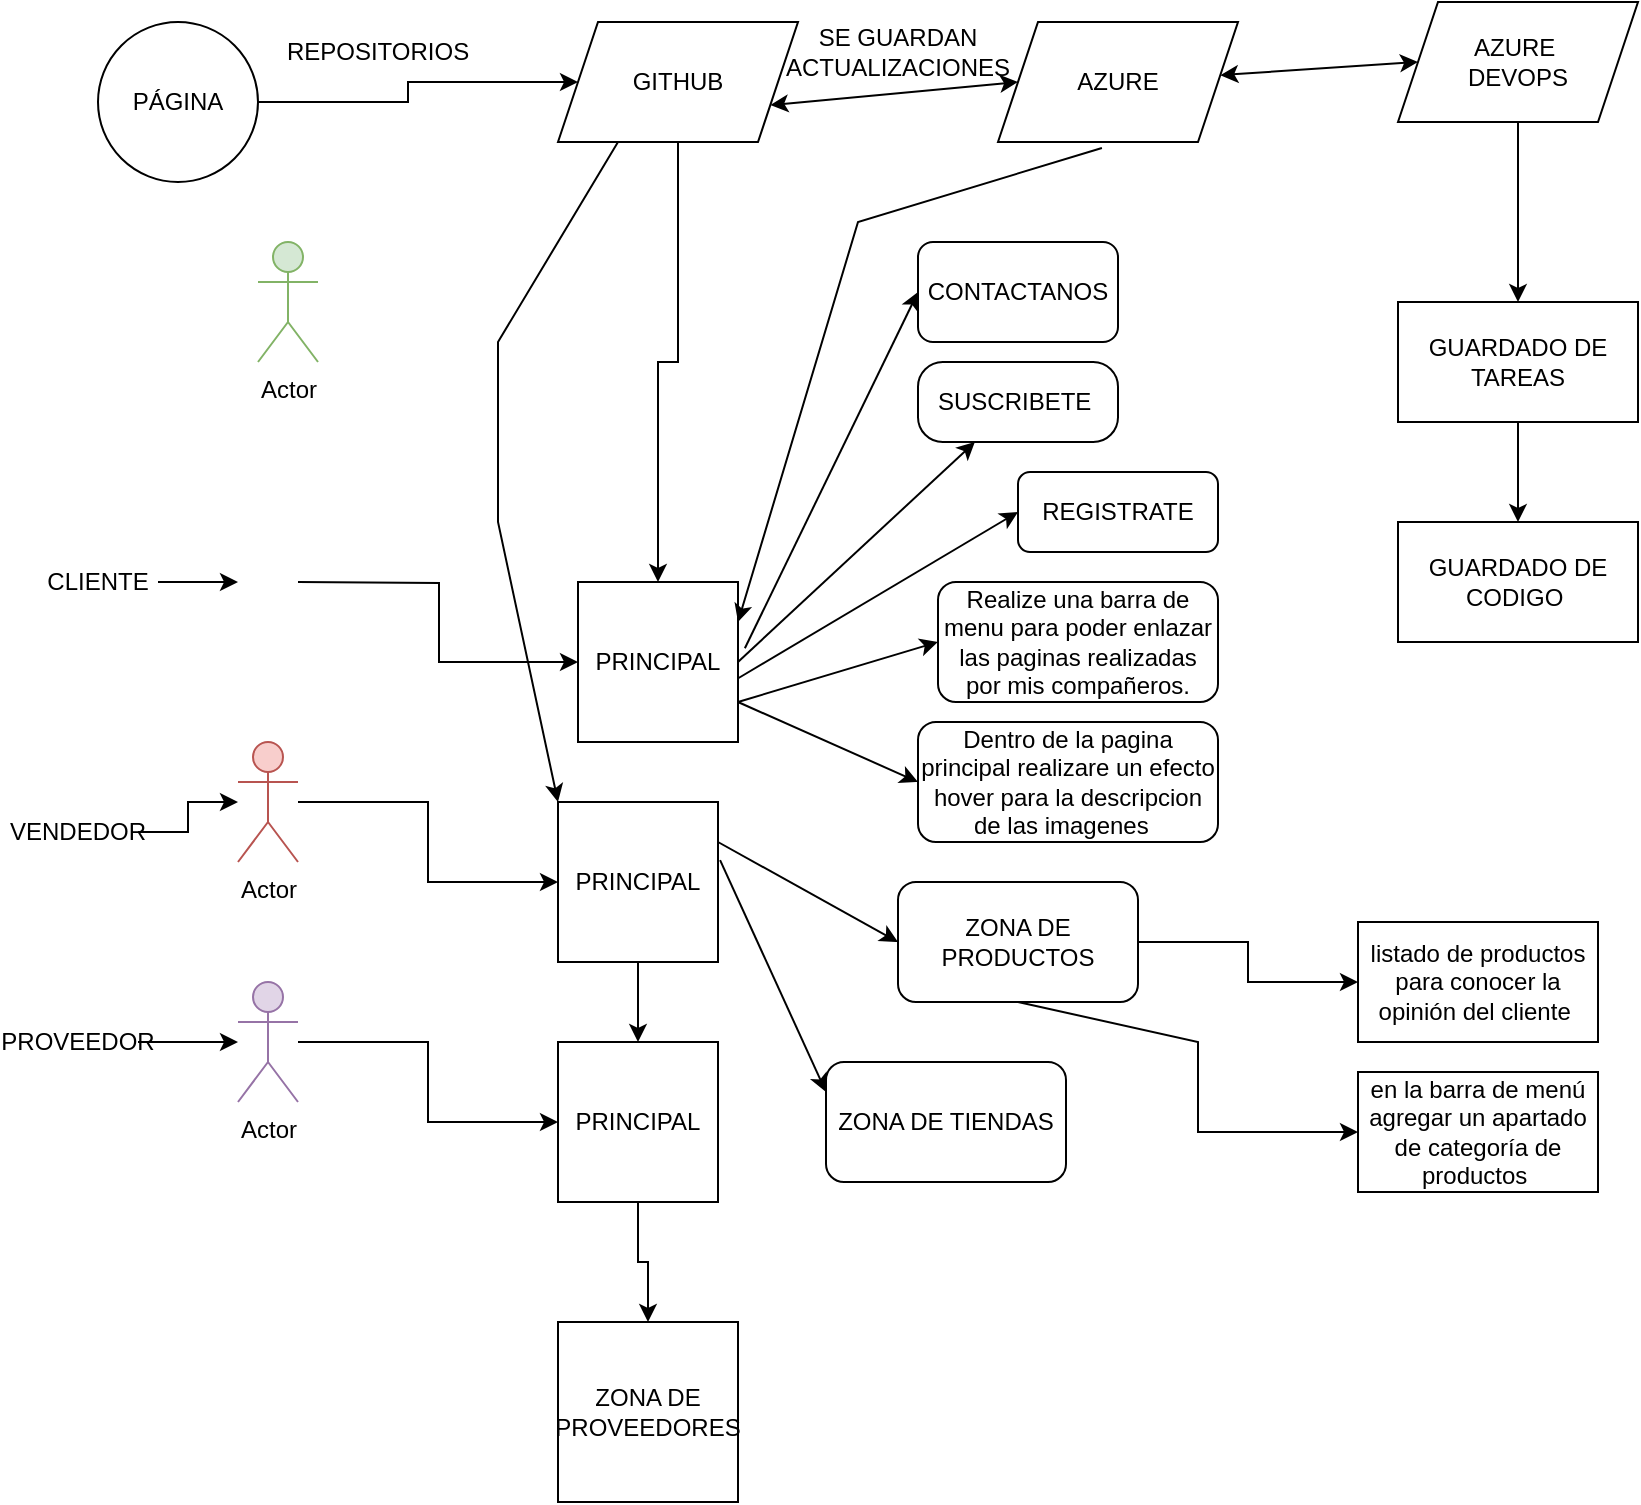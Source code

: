 <mxfile version="15.5.8" type="github">
  <diagram id="lt4WknSjMBYcSYlyQiBh" name="Page-1">
    <mxGraphModel dx="879" dy="519" grid="1" gridSize="10" guides="1" tooltips="1" connect="1" arrows="1" fold="1" page="1" pageScale="1" pageWidth="827" pageHeight="1169" math="0" shadow="0">
      <root>
        <mxCell id="0" />
        <mxCell id="1" parent="0" />
        <mxCell id="WFsqFu4l9Cx14EU4Y3KX-20" value="" style="edgeStyle=orthogonalEdgeStyle;rounded=0;orthogonalLoop=1;jettySize=auto;html=1;" parent="1" target="WFsqFu4l9Cx14EU4Y3KX-15" edge="1">
          <mxGeometry relative="1" as="geometry">
            <mxPoint x="150" y="300" as="sourcePoint" />
          </mxGeometry>
        </mxCell>
        <mxCell id="WFsqFu4l9Cx14EU4Y3KX-1" value="Actor" style="shape=umlActor;verticalLabelPosition=bottom;verticalAlign=top;html=1;outlineConnect=0;fillColor=#d5e8d4;strokeColor=#82b366;" parent="1" vertex="1">
          <mxGeometry x="130" y="130" width="30" height="60" as="geometry" />
        </mxCell>
        <mxCell id="WFsqFu4l9Cx14EU4Y3KX-19" value="" style="edgeStyle=orthogonalEdgeStyle;rounded=0;orthogonalLoop=1;jettySize=auto;html=1;" parent="1" source="WFsqFu4l9Cx14EU4Y3KX-2" target="WFsqFu4l9Cx14EU4Y3KX-16" edge="1">
          <mxGeometry relative="1" as="geometry" />
        </mxCell>
        <mxCell id="WFsqFu4l9Cx14EU4Y3KX-2" value="Actor" style="shape=umlActor;verticalLabelPosition=bottom;verticalAlign=top;html=1;outlineConnect=0;fillColor=#f8cecc;strokeColor=#b85450;" parent="1" vertex="1">
          <mxGeometry x="120" y="380" width="30" height="60" as="geometry" />
        </mxCell>
        <mxCell id="WFsqFu4l9Cx14EU4Y3KX-18" value="" style="edgeStyle=orthogonalEdgeStyle;rounded=0;orthogonalLoop=1;jettySize=auto;html=1;" parent="1" source="WFsqFu4l9Cx14EU4Y3KX-3" target="WFsqFu4l9Cx14EU4Y3KX-17" edge="1">
          <mxGeometry relative="1" as="geometry" />
        </mxCell>
        <mxCell id="WFsqFu4l9Cx14EU4Y3KX-3" value="Actor" style="shape=umlActor;verticalLabelPosition=bottom;verticalAlign=top;html=1;outlineConnect=0;fillColor=#e1d5e7;strokeColor=#9673a6;" parent="1" vertex="1">
          <mxGeometry x="120" y="500" width="30" height="60" as="geometry" />
        </mxCell>
        <mxCell id="WFsqFu4l9Cx14EU4Y3KX-7" value="" style="edgeStyle=orthogonalEdgeStyle;rounded=0;orthogonalLoop=1;jettySize=auto;html=1;" parent="1" source="WFsqFu4l9Cx14EU4Y3KX-4" target="WFsqFu4l9Cx14EU4Y3KX-5" edge="1">
          <mxGeometry relative="1" as="geometry" />
        </mxCell>
        <mxCell id="WFsqFu4l9Cx14EU4Y3KX-4" value="PÁGINA" style="ellipse;whiteSpace=wrap;html=1;aspect=fixed;" parent="1" vertex="1">
          <mxGeometry x="50" y="20" width="80" height="80" as="geometry" />
        </mxCell>
        <mxCell id="WFsqFu4l9Cx14EU4Y3KX-21" value="" style="edgeStyle=orthogonalEdgeStyle;rounded=0;orthogonalLoop=1;jettySize=auto;html=1;" parent="1" source="WFsqFu4l9Cx14EU4Y3KX-5" target="WFsqFu4l9Cx14EU4Y3KX-15" edge="1">
          <mxGeometry relative="1" as="geometry" />
        </mxCell>
        <mxCell id="WFsqFu4l9Cx14EU4Y3KX-5" value="GITHUB" style="shape=parallelogram;perimeter=parallelogramPerimeter;whiteSpace=wrap;html=1;fixedSize=1;" parent="1" vertex="1">
          <mxGeometry x="280" y="20" width="120" height="60" as="geometry" />
        </mxCell>
        <mxCell id="WFsqFu4l9Cx14EU4Y3KX-6" value="AZURE" style="shape=parallelogram;perimeter=parallelogramPerimeter;whiteSpace=wrap;html=1;fixedSize=1;" parent="1" vertex="1">
          <mxGeometry x="500" y="20" width="120" height="60" as="geometry" />
        </mxCell>
        <mxCell id="WFsqFu4l9Cx14EU4Y3KX-10" value="" style="edgeStyle=orthogonalEdgeStyle;rounded=0;orthogonalLoop=1;jettySize=auto;html=1;" parent="1" source="WFsqFu4l9Cx14EU4Y3KX-9" edge="1">
          <mxGeometry relative="1" as="geometry">
            <mxPoint x="120" y="300" as="targetPoint" />
          </mxGeometry>
        </mxCell>
        <mxCell id="WFsqFu4l9Cx14EU4Y3KX-9" value="CLIENTE" style="text;html=1;strokeColor=none;fillColor=none;align=center;verticalAlign=middle;whiteSpace=wrap;rounded=0;" parent="1" vertex="1">
          <mxGeometry x="20" y="285" width="60" height="30" as="geometry" />
        </mxCell>
        <mxCell id="WFsqFu4l9Cx14EU4Y3KX-12" value="" style="edgeStyle=orthogonalEdgeStyle;rounded=0;orthogonalLoop=1;jettySize=auto;html=1;" parent="1" source="WFsqFu4l9Cx14EU4Y3KX-11" target="WFsqFu4l9Cx14EU4Y3KX-2" edge="1">
          <mxGeometry relative="1" as="geometry" />
        </mxCell>
        <mxCell id="WFsqFu4l9Cx14EU4Y3KX-11" value="VENDEDOR" style="text;html=1;strokeColor=none;fillColor=none;align=center;verticalAlign=middle;whiteSpace=wrap;rounded=0;" parent="1" vertex="1">
          <mxGeometry x="10" y="410" width="60" height="30" as="geometry" />
        </mxCell>
        <mxCell id="WFsqFu4l9Cx14EU4Y3KX-14" value="" style="edgeStyle=orthogonalEdgeStyle;rounded=0;orthogonalLoop=1;jettySize=auto;html=1;" parent="1" source="WFsqFu4l9Cx14EU4Y3KX-13" target="WFsqFu4l9Cx14EU4Y3KX-3" edge="1">
          <mxGeometry relative="1" as="geometry" />
        </mxCell>
        <mxCell id="WFsqFu4l9Cx14EU4Y3KX-13" value="PROVEEDOR" style="text;html=1;strokeColor=none;fillColor=none;align=center;verticalAlign=middle;whiteSpace=wrap;rounded=0;" parent="1" vertex="1">
          <mxGeometry x="10" y="515" width="60" height="30" as="geometry" />
        </mxCell>
        <mxCell id="WFsqFu4l9Cx14EU4Y3KX-15" value="PRINCIPAL" style="whiteSpace=wrap;html=1;aspect=fixed;" parent="1" vertex="1">
          <mxGeometry x="290" y="300" width="80" height="80" as="geometry" />
        </mxCell>
        <mxCell id="WFsqFu4l9Cx14EU4Y3KX-26" value="" style="edgeStyle=orthogonalEdgeStyle;rounded=0;orthogonalLoop=1;jettySize=auto;html=1;" parent="1" source="WFsqFu4l9Cx14EU4Y3KX-16" target="WFsqFu4l9Cx14EU4Y3KX-17" edge="1">
          <mxGeometry relative="1" as="geometry" />
        </mxCell>
        <mxCell id="WFsqFu4l9Cx14EU4Y3KX-16" value="PRINCIPAL" style="whiteSpace=wrap;html=1;aspect=fixed;" parent="1" vertex="1">
          <mxGeometry x="280" y="410" width="80" height="80" as="geometry" />
        </mxCell>
        <mxCell id="WFsqFu4l9Cx14EU4Y3KX-33" value="" style="edgeStyle=orthogonalEdgeStyle;rounded=0;orthogonalLoop=1;jettySize=auto;html=1;" parent="1" source="WFsqFu4l9Cx14EU4Y3KX-17" target="WFsqFu4l9Cx14EU4Y3KX-32" edge="1">
          <mxGeometry relative="1" as="geometry" />
        </mxCell>
        <mxCell id="WFsqFu4l9Cx14EU4Y3KX-17" value="PRINCIPAL" style="whiteSpace=wrap;html=1;aspect=fixed;" parent="1" vertex="1">
          <mxGeometry x="280" y="530" width="80" height="80" as="geometry" />
        </mxCell>
        <mxCell id="WFsqFu4l9Cx14EU4Y3KX-24" value="" style="endArrow=classic;html=1;rounded=0;entryX=1;entryY=0.25;entryDx=0;entryDy=0;exitX=0.433;exitY=1.05;exitDx=0;exitDy=0;exitPerimeter=0;" parent="1" source="WFsqFu4l9Cx14EU4Y3KX-6" target="WFsqFu4l9Cx14EU4Y3KX-15" edge="1">
          <mxGeometry width="50" height="50" relative="1" as="geometry">
            <mxPoint x="460" y="175" as="sourcePoint" />
            <mxPoint x="390" y="150" as="targetPoint" />
            <Array as="points">
              <mxPoint x="430" y="120" />
            </Array>
          </mxGeometry>
        </mxCell>
        <mxCell id="WFsqFu4l9Cx14EU4Y3KX-27" value="SE GUARDAN ACTUALIZACIONES" style="text;html=1;strokeColor=none;fillColor=none;align=center;verticalAlign=middle;whiteSpace=wrap;rounded=0;" parent="1" vertex="1">
          <mxGeometry x="420" y="20" width="60" height="30" as="geometry" />
        </mxCell>
        <mxCell id="WFsqFu4l9Cx14EU4Y3KX-32" value="ZONA DE PROVEEDORES" style="whiteSpace=wrap;html=1;aspect=fixed;" parent="1" vertex="1">
          <mxGeometry x="280" y="670" width="90" height="90" as="geometry" />
        </mxCell>
        <mxCell id="WFsqFu4l9Cx14EU4Y3KX-38" value="REPOSITORIOS" style="text;html=1;strokeColor=none;fillColor=none;align=center;verticalAlign=middle;whiteSpace=wrap;rounded=0;" parent="1" vertex="1">
          <mxGeometry x="160" y="20" width="60" height="30" as="geometry" />
        </mxCell>
        <mxCell id="WFsqFu4l9Cx14EU4Y3KX-44" value="" style="edgeStyle=orthogonalEdgeStyle;rounded=0;orthogonalLoop=1;jettySize=auto;html=1;" parent="1" source="WFsqFu4l9Cx14EU4Y3KX-41" target="WFsqFu4l9Cx14EU4Y3KX-43" edge="1">
          <mxGeometry relative="1" as="geometry" />
        </mxCell>
        <mxCell id="WFsqFu4l9Cx14EU4Y3KX-41" value="AZURE&amp;nbsp;&lt;br&gt;DEVOPS" style="shape=parallelogram;perimeter=parallelogramPerimeter;whiteSpace=wrap;html=1;fixedSize=1;" parent="1" vertex="1">
          <mxGeometry x="700" y="10" width="120" height="60" as="geometry" />
        </mxCell>
        <mxCell id="WFsqFu4l9Cx14EU4Y3KX-46" value="" style="edgeStyle=orthogonalEdgeStyle;rounded=0;orthogonalLoop=1;jettySize=auto;html=1;" parent="1" source="WFsqFu4l9Cx14EU4Y3KX-43" target="WFsqFu4l9Cx14EU4Y3KX-45" edge="1">
          <mxGeometry relative="1" as="geometry" />
        </mxCell>
        <mxCell id="WFsqFu4l9Cx14EU4Y3KX-43" value="GUARDADO DE TAREAS" style="whiteSpace=wrap;html=1;" parent="1" vertex="1">
          <mxGeometry x="700" y="160" width="120" height="60" as="geometry" />
        </mxCell>
        <mxCell id="WFsqFu4l9Cx14EU4Y3KX-45" value="GUARDADO DE CODIGO&amp;nbsp;" style="whiteSpace=wrap;html=1;" parent="1" vertex="1">
          <mxGeometry x="700" y="270" width="120" height="60" as="geometry" />
        </mxCell>
        <mxCell id="WFsqFu4l9Cx14EU4Y3KX-47" value="CONTACTANOS" style="rounded=1;whiteSpace=wrap;html=1;" parent="1" vertex="1">
          <mxGeometry x="460" y="130" width="100" height="50" as="geometry" />
        </mxCell>
        <mxCell id="WFsqFu4l9Cx14EU4Y3KX-48" value="SUSCRIBETE&amp;nbsp;" style="rounded=1;whiteSpace=wrap;html=1;arcSize=31;" parent="1" vertex="1">
          <mxGeometry x="460" y="190" width="100" height="40" as="geometry" />
        </mxCell>
        <mxCell id="nGMiJVZP2MHjZeXoKgFG-3" value="" style="edgeStyle=orthogonalEdgeStyle;rounded=0;orthogonalLoop=1;jettySize=auto;html=1;" parent="1" source="WFsqFu4l9Cx14EU4Y3KX-49" target="nGMiJVZP2MHjZeXoKgFG-2" edge="1">
          <mxGeometry relative="1" as="geometry" />
        </mxCell>
        <mxCell id="WFsqFu4l9Cx14EU4Y3KX-49" value="ZONA DE PRODUCTOS" style="rounded=1;whiteSpace=wrap;html=1;" parent="1" vertex="1">
          <mxGeometry x="450" y="450" width="120" height="60" as="geometry" />
        </mxCell>
        <mxCell id="WFsqFu4l9Cx14EU4Y3KX-50" value="ZONA DE TIENDAS" style="rounded=1;whiteSpace=wrap;html=1;" parent="1" vertex="1">
          <mxGeometry x="414" y="540" width="120" height="60" as="geometry" />
        </mxCell>
        <mxCell id="WFsqFu4l9Cx14EU4Y3KX-51" value="" style="endArrow=classic;html=1;rounded=0;entryX=0;entryY=0.5;entryDx=0;entryDy=0;exitX=1.043;exitY=0.414;exitDx=0;exitDy=0;exitPerimeter=0;" parent="1" source="WFsqFu4l9Cx14EU4Y3KX-15" target="WFsqFu4l9Cx14EU4Y3KX-47" edge="1">
          <mxGeometry width="50" height="50" relative="1" as="geometry">
            <mxPoint x="380" y="250" as="sourcePoint" />
            <mxPoint x="440" y="280" as="targetPoint" />
            <Array as="points" />
          </mxGeometry>
        </mxCell>
        <mxCell id="WFsqFu4l9Cx14EU4Y3KX-52" value="" style="endArrow=classic;html=1;rounded=0;exitX=1;exitY=0.5;exitDx=0;exitDy=0;" parent="1" source="WFsqFu4l9Cx14EU4Y3KX-15" target="WFsqFu4l9Cx14EU4Y3KX-48" edge="1">
          <mxGeometry width="50" height="50" relative="1" as="geometry">
            <mxPoint x="390" y="330" as="sourcePoint" />
            <mxPoint x="440" y="280" as="targetPoint" />
          </mxGeometry>
        </mxCell>
        <mxCell id="WFsqFu4l9Cx14EU4Y3KX-53" value="" style="endArrow=classic;html=1;rounded=0;entryX=0;entryY=0.5;entryDx=0;entryDy=0;exitX=1;exitY=0.25;exitDx=0;exitDy=0;" parent="1" source="WFsqFu4l9Cx14EU4Y3KX-16" target="WFsqFu4l9Cx14EU4Y3KX-49" edge="1">
          <mxGeometry width="50" height="50" relative="1" as="geometry">
            <mxPoint x="390" y="330" as="sourcePoint" />
            <mxPoint x="440" y="280" as="targetPoint" />
          </mxGeometry>
        </mxCell>
        <mxCell id="WFsqFu4l9Cx14EU4Y3KX-54" value="" style="endArrow=classic;html=1;rounded=0;entryX=0;entryY=0.25;entryDx=0;entryDy=0;exitX=1.013;exitY=0.363;exitDx=0;exitDy=0;exitPerimeter=0;" parent="1" source="WFsqFu4l9Cx14EU4Y3KX-16" target="WFsqFu4l9Cx14EU4Y3KX-50" edge="1">
          <mxGeometry width="50" height="50" relative="1" as="geometry">
            <mxPoint x="390" y="330" as="sourcePoint" />
            <mxPoint x="440" y="280" as="targetPoint" />
          </mxGeometry>
        </mxCell>
        <mxCell id="WFsqFu4l9Cx14EU4Y3KX-55" value="" style="endArrow=classic;html=1;rounded=0;entryX=0;entryY=0;entryDx=0;entryDy=0;exitX=0.25;exitY=1;exitDx=0;exitDy=0;" parent="1" source="WFsqFu4l9Cx14EU4Y3KX-5" target="WFsqFu4l9Cx14EU4Y3KX-16" edge="1">
          <mxGeometry width="50" height="50" relative="1" as="geometry">
            <mxPoint x="390" y="210" as="sourcePoint" />
            <mxPoint x="440" y="160" as="targetPoint" />
            <Array as="points">
              <mxPoint x="250" y="180" />
              <mxPoint x="250" y="270" />
            </Array>
          </mxGeometry>
        </mxCell>
        <mxCell id="WFsqFu4l9Cx14EU4Y3KX-56" value="" style="endArrow=classic;startArrow=classic;html=1;rounded=0;exitX=1;exitY=0.75;exitDx=0;exitDy=0;entryX=0;entryY=0.5;entryDx=0;entryDy=0;" parent="1" source="WFsqFu4l9Cx14EU4Y3KX-5" target="WFsqFu4l9Cx14EU4Y3KX-6" edge="1">
          <mxGeometry width="50" height="50" relative="1" as="geometry">
            <mxPoint x="390" y="210" as="sourcePoint" />
            <mxPoint x="490" y="50" as="targetPoint" />
          </mxGeometry>
        </mxCell>
        <mxCell id="WFsqFu4l9Cx14EU4Y3KX-58" value="" style="endArrow=classic;startArrow=classic;html=1;rounded=0;entryX=0;entryY=0.5;entryDx=0;entryDy=0;" parent="1" source="WFsqFu4l9Cx14EU4Y3KX-6" target="WFsqFu4l9Cx14EU4Y3KX-41" edge="1">
          <mxGeometry width="50" height="50" relative="1" as="geometry">
            <mxPoint x="390" y="210" as="sourcePoint" />
            <mxPoint x="440" y="160" as="targetPoint" />
          </mxGeometry>
        </mxCell>
        <mxCell id="wIZikBdHaVdcza7EXkOo-2" value="Realize una barra de menu para poder enlazar las paginas realizadas por mis compañeros." style="whiteSpace=wrap;html=1;rounded=1;" parent="1" vertex="1">
          <mxGeometry x="470" y="300" width="140" height="60" as="geometry" />
        </mxCell>
        <mxCell id="nGMiJVZP2MHjZeXoKgFG-2" value="listado de productos para conocer la opinión del cliente&amp;nbsp;" style="rounded=0;whiteSpace=wrap;html=1;" parent="1" vertex="1">
          <mxGeometry x="680" y="470" width="120" height="60" as="geometry" />
        </mxCell>
        <mxCell id="nGMiJVZP2MHjZeXoKgFG-4" value="en la barra de menú agregar un apartado de categoría de productos&amp;nbsp;" style="rounded=0;whiteSpace=wrap;html=1;" parent="1" vertex="1">
          <mxGeometry x="680" y="545" width="120" height="60" as="geometry" />
        </mxCell>
        <mxCell id="nGMiJVZP2MHjZeXoKgFG-5" value="" style="endArrow=classic;html=1;rounded=0;entryX=0;entryY=0.5;entryDx=0;entryDy=0;exitX=0.5;exitY=1;exitDx=0;exitDy=0;" parent="1" source="WFsqFu4l9Cx14EU4Y3KX-49" target="nGMiJVZP2MHjZeXoKgFG-4" edge="1">
          <mxGeometry width="50" height="50" relative="1" as="geometry">
            <mxPoint x="390" y="560" as="sourcePoint" />
            <mxPoint x="440" y="510" as="targetPoint" />
            <Array as="points">
              <mxPoint x="600" y="530" />
              <mxPoint x="600" y="575" />
            </Array>
          </mxGeometry>
        </mxCell>
        <mxCell id="0-U3Hr3d8cB6WN6imELV-3" value="REGISTRATE" style="rounded=1;whiteSpace=wrap;html=1;" vertex="1" parent="1">
          <mxGeometry x="510" y="245" width="100" height="40" as="geometry" />
        </mxCell>
        <mxCell id="0-U3Hr3d8cB6WN6imELV-7" value="" style="endArrow=classic;html=1;rounded=0;exitX=1.004;exitY=0.6;exitDx=0;exitDy=0;exitPerimeter=0;entryX=0;entryY=0.5;entryDx=0;entryDy=0;" edge="1" parent="1" source="WFsqFu4l9Cx14EU4Y3KX-15" target="0-U3Hr3d8cB6WN6imELV-3">
          <mxGeometry width="50" height="50" relative="1" as="geometry">
            <mxPoint x="390" y="180" as="sourcePoint" />
            <mxPoint x="440" y="130" as="targetPoint" />
          </mxGeometry>
        </mxCell>
        <mxCell id="0-U3Hr3d8cB6WN6imELV-8" value="" style="endArrow=classic;html=1;rounded=0;exitX=1;exitY=0.75;exitDx=0;exitDy=0;entryX=0;entryY=0.5;entryDx=0;entryDy=0;" edge="1" parent="1" source="WFsqFu4l9Cx14EU4Y3KX-15" target="wIZikBdHaVdcza7EXkOo-2">
          <mxGeometry width="50" height="50" relative="1" as="geometry">
            <mxPoint x="390" y="290" as="sourcePoint" />
            <mxPoint x="440" y="240" as="targetPoint" />
          </mxGeometry>
        </mxCell>
        <mxCell id="0-U3Hr3d8cB6WN6imELV-9" value="Dentro de la pagina principal realizare un efecto hover para la descripcion de las imagenes&amp;nbsp;&amp;nbsp;" style="rounded=1;whiteSpace=wrap;html=1;" vertex="1" parent="1">
          <mxGeometry x="460" y="370" width="150" height="60" as="geometry" />
        </mxCell>
        <mxCell id="0-U3Hr3d8cB6WN6imELV-10" value="" style="endArrow=classic;html=1;rounded=0;entryX=0;entryY=0.5;entryDx=0;entryDy=0;" edge="1" parent="1" target="0-U3Hr3d8cB6WN6imELV-9">
          <mxGeometry width="50" height="50" relative="1" as="geometry">
            <mxPoint x="370" y="360" as="sourcePoint" />
            <mxPoint x="440" y="320" as="targetPoint" />
          </mxGeometry>
        </mxCell>
      </root>
    </mxGraphModel>
  </diagram>
</mxfile>
